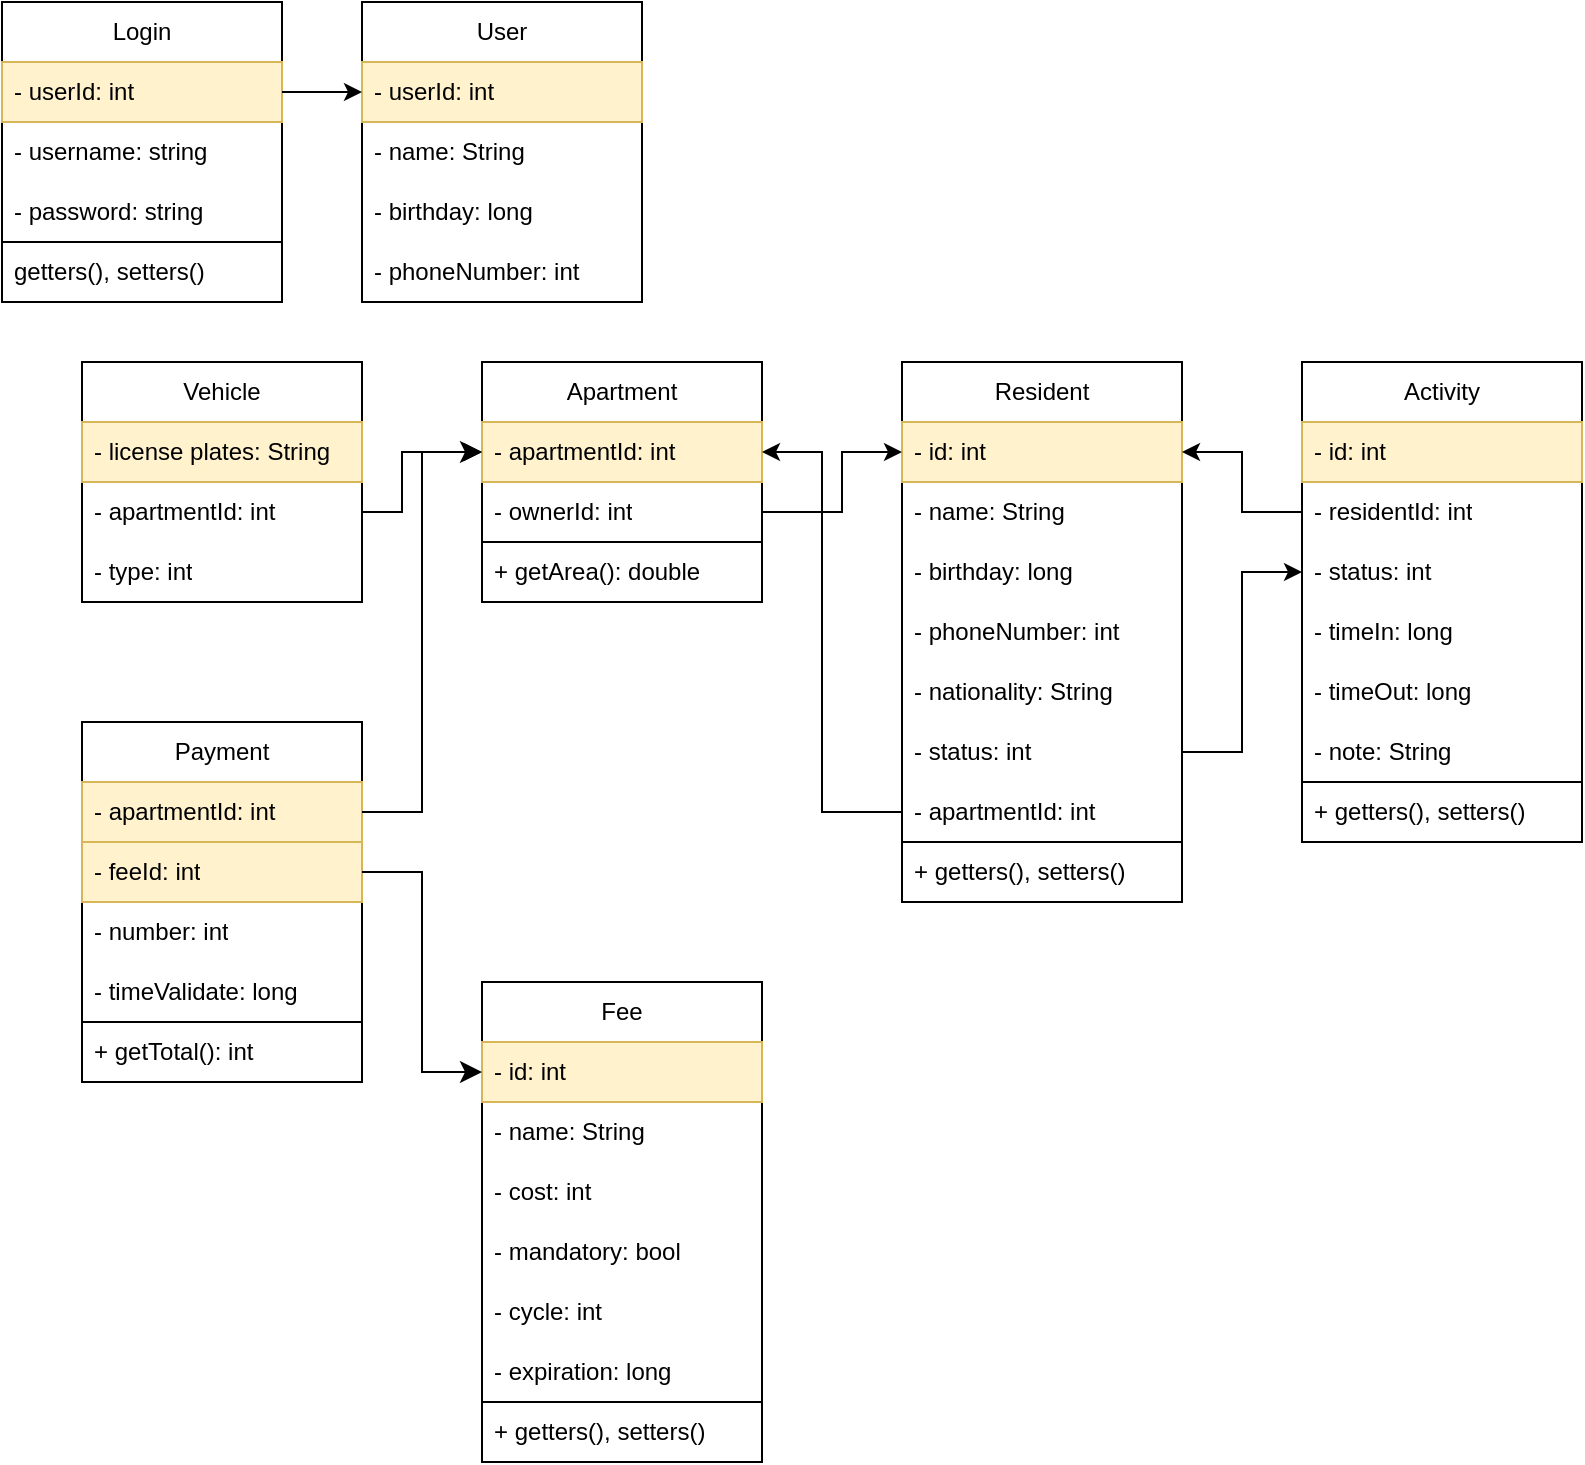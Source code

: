 <mxfile>
    <diagram id="C5RBs43oDa-KdzZeNtuy" name="Page-1">
        <mxGraphModel dx="1130" dy="468" grid="1" gridSize="10" guides="1" tooltips="1" connect="1" arrows="1" fold="1" page="1" pageScale="1" pageWidth="827" pageHeight="1169" math="0" shadow="0">
            <root>
                <mxCell id="WIyWlLk6GJQsqaUBKTNV-0"/>
                <mxCell id="WIyWlLk6GJQsqaUBKTNV-1" parent="WIyWlLk6GJQsqaUBKTNV-0"/>
                <mxCell id="ube41KZ-pM_Staa1vVAt-0" value="Login" style="swimlane;fontStyle=0;childLayout=stackLayout;horizontal=1;startSize=30;horizontalStack=0;resizeParent=1;resizeParentMax=0;resizeLast=0;collapsible=1;marginBottom=0;whiteSpace=wrap;html=1;" parent="WIyWlLk6GJQsqaUBKTNV-1" vertex="1">
                    <mxGeometry x="10" y="10" width="140" height="150" as="geometry">
                        <mxRectangle x="10" y="10" width="70" height="30" as="alternateBounds"/>
                    </mxGeometry>
                </mxCell>
                <mxCell id="ube41KZ-pM_Staa1vVAt-1" value="- userId: int" style="text;strokeColor=#d6b656;fillColor=#fff2cc;align=left;verticalAlign=middle;spacingLeft=4;spacingRight=4;overflow=hidden;points=[[0,0.5],[1,0.5]];portConstraint=eastwest;rotatable=0;whiteSpace=wrap;html=1;" parent="ube41KZ-pM_Staa1vVAt-0" vertex="1">
                    <mxGeometry y="30" width="140" height="30" as="geometry"/>
                </mxCell>
                <mxCell id="ube41KZ-pM_Staa1vVAt-2" value="- username: string" style="text;strokeColor=none;fillColor=none;align=left;verticalAlign=middle;spacingLeft=4;spacingRight=4;overflow=hidden;points=[[0,0.5],[1,0.5]];portConstraint=eastwest;rotatable=0;whiteSpace=wrap;html=1;" parent="ube41KZ-pM_Staa1vVAt-0" vertex="1">
                    <mxGeometry y="60" width="140" height="30" as="geometry"/>
                </mxCell>
                <mxCell id="ube41KZ-pM_Staa1vVAt-3" value="- password: string" style="text;strokeColor=none;fillColor=none;align=left;verticalAlign=middle;spacingLeft=4;spacingRight=4;overflow=hidden;points=[[0,0.5],[1,0.5]];portConstraint=eastwest;rotatable=0;whiteSpace=wrap;html=1;" parent="ube41KZ-pM_Staa1vVAt-0" vertex="1">
                    <mxGeometry y="90" width="140" height="30" as="geometry"/>
                </mxCell>
                <mxCell id="ube41KZ-pM_Staa1vVAt-18" value="" style="swimlane;startSize=0;" parent="ube41KZ-pM_Staa1vVAt-0" vertex="1">
                    <mxGeometry y="120" width="140" height="30" as="geometry"/>
                </mxCell>
                <mxCell id="ube41KZ-pM_Staa1vVAt-19" value="getters(), setters()" style="text;strokeColor=none;fillColor=none;align=left;verticalAlign=middle;spacingLeft=4;spacingRight=4;overflow=hidden;points=[[0,0.5],[1,0.5]];portConstraint=eastwest;rotatable=0;whiteSpace=wrap;html=1;" parent="ube41KZ-pM_Staa1vVAt-18" vertex="1">
                    <mxGeometry width="140" height="30" as="geometry"/>
                </mxCell>
                <mxCell id="ube41KZ-pM_Staa1vVAt-4" value="User" style="swimlane;fontStyle=0;childLayout=stackLayout;horizontal=1;startSize=30;horizontalStack=0;resizeParent=1;resizeParentMax=0;resizeLast=0;collapsible=1;marginBottom=0;whiteSpace=wrap;html=1;" parent="WIyWlLk6GJQsqaUBKTNV-1" vertex="1">
                    <mxGeometry x="190" y="10" width="140" height="150" as="geometry"/>
                </mxCell>
                <mxCell id="ube41KZ-pM_Staa1vVAt-5" value="- userId: int" style="text;strokeColor=#d6b656;fillColor=#fff2cc;align=left;verticalAlign=middle;spacingLeft=4;spacingRight=4;overflow=hidden;points=[[0,0.5],[1,0.5]];portConstraint=eastwest;rotatable=0;whiteSpace=wrap;html=1;" parent="ube41KZ-pM_Staa1vVAt-4" vertex="1">
                    <mxGeometry y="30" width="140" height="30" as="geometry"/>
                </mxCell>
                <mxCell id="ube41KZ-pM_Staa1vVAt-6" value="- name: String" style="text;strokeColor=none;fillColor=none;align=left;verticalAlign=middle;spacingLeft=4;spacingRight=4;overflow=hidden;points=[[0,0.5],[1,0.5]];portConstraint=eastwest;rotatable=0;whiteSpace=wrap;html=1;" parent="ube41KZ-pM_Staa1vVAt-4" vertex="1">
                    <mxGeometry y="60" width="140" height="30" as="geometry"/>
                </mxCell>
                <mxCell id="ube41KZ-pM_Staa1vVAt-7" value="- birthday: long" style="text;strokeColor=none;fillColor=none;align=left;verticalAlign=middle;spacingLeft=4;spacingRight=4;overflow=hidden;points=[[0,0.5],[1,0.5]];portConstraint=eastwest;rotatable=0;whiteSpace=wrap;html=1;" parent="ube41KZ-pM_Staa1vVAt-4" vertex="1">
                    <mxGeometry y="90" width="140" height="30" as="geometry"/>
                </mxCell>
                <mxCell id="ube41KZ-pM_Staa1vVAt-8" value="- phoneNumber: int" style="text;strokeColor=none;fillColor=none;align=left;verticalAlign=middle;spacingLeft=4;spacingRight=4;overflow=hidden;points=[[0,0.5],[1,0.5]];portConstraint=eastwest;rotatable=0;whiteSpace=wrap;html=1;" parent="ube41KZ-pM_Staa1vVAt-4" vertex="1">
                    <mxGeometry y="120" width="140" height="30" as="geometry"/>
                </mxCell>
                <mxCell id="ube41KZ-pM_Staa1vVAt-9" value="" style="edgeStyle=orthogonalEdgeStyle;rounded=0;orthogonalLoop=1;jettySize=auto;html=1;entryX=0;entryY=0.5;entryDx=0;entryDy=0;" parent="WIyWlLk6GJQsqaUBKTNV-1" source="ube41KZ-pM_Staa1vVAt-1" target="ube41KZ-pM_Staa1vVAt-5" edge="1">
                    <mxGeometry relative="1" as="geometry"/>
                </mxCell>
                <mxCell id="ube41KZ-pM_Staa1vVAt-10" value="Apartment" style="swimlane;fontStyle=0;childLayout=stackLayout;horizontal=1;startSize=30;horizontalStack=0;resizeParent=1;resizeParentMax=0;resizeLast=0;collapsible=1;marginBottom=0;whiteSpace=wrap;html=1;" parent="WIyWlLk6GJQsqaUBKTNV-1" vertex="1">
                    <mxGeometry x="250" y="190" width="140" height="120" as="geometry"/>
                </mxCell>
                <mxCell id="ube41KZ-pM_Staa1vVAt-11" value="- apartmentId: int" style="text;strokeColor=#d6b656;fillColor=#fff2cc;align=left;verticalAlign=middle;spacingLeft=4;spacingRight=4;overflow=hidden;points=[[0,0.5],[1,0.5]];portConstraint=eastwest;rotatable=0;whiteSpace=wrap;html=1;" parent="ube41KZ-pM_Staa1vVAt-10" vertex="1">
                    <mxGeometry y="30" width="140" height="30" as="geometry"/>
                </mxCell>
                <mxCell id="ube41KZ-pM_Staa1vVAt-13" value="- ownerId: int" style="text;strokeColor=none;fillColor=none;align=left;verticalAlign=middle;spacingLeft=4;spacingRight=4;overflow=hidden;points=[[0,0.5],[1,0.5]];portConstraint=eastwest;rotatable=0;whiteSpace=wrap;html=1;" parent="ube41KZ-pM_Staa1vVAt-10" vertex="1">
                    <mxGeometry y="60" width="140" height="30" as="geometry"/>
                </mxCell>
                <mxCell id="ube41KZ-pM_Staa1vVAt-20" value="" style="swimlane;startSize=0;" parent="ube41KZ-pM_Staa1vVAt-10" vertex="1">
                    <mxGeometry y="90" width="140" height="30" as="geometry"/>
                </mxCell>
                <mxCell id="ube41KZ-pM_Staa1vVAt-21" value="+ getArea(): double" style="text;strokeColor=none;fillColor=none;align=left;verticalAlign=middle;spacingLeft=4;spacingRight=4;overflow=hidden;points=[[0,0.5],[1,0.5]];portConstraint=eastwest;rotatable=0;whiteSpace=wrap;html=1;" parent="ube41KZ-pM_Staa1vVAt-20" vertex="1">
                    <mxGeometry width="140" height="30" as="geometry"/>
                </mxCell>
                <mxCell id="ube41KZ-pM_Staa1vVAt-22" value="Resident" style="swimlane;fontStyle=0;childLayout=stackLayout;horizontal=1;startSize=30;horizontalStack=0;resizeParent=1;resizeParentMax=0;resizeLast=0;collapsible=1;marginBottom=0;whiteSpace=wrap;html=1;" parent="WIyWlLk6GJQsqaUBKTNV-1" vertex="1">
                    <mxGeometry x="460" y="190" width="140" height="270" as="geometry"/>
                </mxCell>
                <mxCell id="ube41KZ-pM_Staa1vVAt-23" value="- id: int" style="text;strokeColor=#d6b656;fillColor=#fff2cc;align=left;verticalAlign=middle;spacingLeft=4;spacingRight=4;overflow=hidden;points=[[0,0.5],[1,0.5]];portConstraint=eastwest;rotatable=0;whiteSpace=wrap;html=1;" parent="ube41KZ-pM_Staa1vVAt-22" vertex="1">
                    <mxGeometry y="30" width="140" height="30" as="geometry"/>
                </mxCell>
                <mxCell id="ube41KZ-pM_Staa1vVAt-24" value="- name: String" style="text;strokeColor=none;fillColor=none;align=left;verticalAlign=middle;spacingLeft=4;spacingRight=4;overflow=hidden;points=[[0,0.5],[1,0.5]];portConstraint=eastwest;rotatable=0;whiteSpace=wrap;html=1;" parent="ube41KZ-pM_Staa1vVAt-22" vertex="1">
                    <mxGeometry y="60" width="140" height="30" as="geometry"/>
                </mxCell>
                <mxCell id="ube41KZ-pM_Staa1vVAt-25" value="- birthday: long" style="text;strokeColor=none;fillColor=none;align=left;verticalAlign=middle;spacingLeft=4;spacingRight=4;overflow=hidden;points=[[0,0.5],[1,0.5]];portConstraint=eastwest;rotatable=0;whiteSpace=wrap;html=1;" parent="ube41KZ-pM_Staa1vVAt-22" vertex="1">
                    <mxGeometry y="90" width="140" height="30" as="geometry"/>
                </mxCell>
                <mxCell id="ube41KZ-pM_Staa1vVAt-27" value="- phoneNumber: int" style="text;strokeColor=none;fillColor=none;align=left;verticalAlign=middle;spacingLeft=4;spacingRight=4;overflow=hidden;points=[[0,0.5],[1,0.5]];portConstraint=eastwest;rotatable=0;whiteSpace=wrap;html=1;" parent="ube41KZ-pM_Staa1vVAt-22" vertex="1">
                    <mxGeometry y="120" width="140" height="30" as="geometry"/>
                </mxCell>
                <mxCell id="ube41KZ-pM_Staa1vVAt-34" value="- nationality: String" style="text;strokeColor=none;fillColor=none;align=left;verticalAlign=middle;spacingLeft=4;spacingRight=4;overflow=hidden;points=[[0,0.5],[1,0.5]];portConstraint=eastwest;rotatable=0;whiteSpace=wrap;html=1;" parent="ube41KZ-pM_Staa1vVAt-22" vertex="1">
                    <mxGeometry y="150" width="140" height="30" as="geometry"/>
                </mxCell>
                <mxCell id="ube41KZ-pM_Staa1vVAt-36" value="- status: int" style="text;strokeColor=none;fillColor=none;align=left;verticalAlign=middle;spacingLeft=4;spacingRight=4;overflow=hidden;points=[[0,0.5],[1,0.5]];portConstraint=eastwest;rotatable=0;whiteSpace=wrap;html=1;" parent="ube41KZ-pM_Staa1vVAt-22" vertex="1">
                    <mxGeometry y="180" width="140" height="30" as="geometry"/>
                </mxCell>
                <mxCell id="ube41KZ-pM_Staa1vVAt-29" value="- apartmentId: int" style="text;strokeColor=none;fillColor=none;align=left;verticalAlign=middle;spacingLeft=4;spacingRight=4;overflow=hidden;points=[[0,0.5],[1,0.5]];portConstraint=eastwest;rotatable=0;whiteSpace=wrap;html=1;" parent="ube41KZ-pM_Staa1vVAt-22" vertex="1">
                    <mxGeometry y="210" width="140" height="30" as="geometry"/>
                </mxCell>
                <mxCell id="ube41KZ-pM_Staa1vVAt-78" value="" style="swimlane;startSize=0;" parent="ube41KZ-pM_Staa1vVAt-22" vertex="1">
                    <mxGeometry y="240" width="140" height="30" as="geometry"/>
                </mxCell>
                <mxCell id="ube41KZ-pM_Staa1vVAt-79" value="+ getters(), setters()" style="text;strokeColor=none;fillColor=none;align=left;verticalAlign=middle;spacingLeft=4;spacingRight=4;overflow=hidden;points=[[0,0.5],[1,0.5]];portConstraint=eastwest;rotatable=0;whiteSpace=wrap;html=1;" parent="ube41KZ-pM_Staa1vVAt-78" vertex="1">
                    <mxGeometry width="140" height="30" as="geometry"/>
                </mxCell>
                <mxCell id="ube41KZ-pM_Staa1vVAt-28" value="" style="edgeStyle=orthogonalEdgeStyle;rounded=0;orthogonalLoop=1;jettySize=auto;html=1;entryX=0;entryY=0.5;entryDx=0;entryDy=0;exitX=1;exitY=0.5;exitDx=0;exitDy=0;" parent="WIyWlLk6GJQsqaUBKTNV-1" source="ube41KZ-pM_Staa1vVAt-13" target="ube41KZ-pM_Staa1vVAt-23" edge="1">
                    <mxGeometry relative="1" as="geometry">
                        <Array as="points">
                            <mxPoint x="430" y="265"/>
                            <mxPoint x="430" y="235"/>
                        </Array>
                    </mxGeometry>
                </mxCell>
                <mxCell id="ube41KZ-pM_Staa1vVAt-31" value="" style="edgeStyle=orthogonalEdgeStyle;rounded=0;orthogonalLoop=1;jettySize=auto;html=1;entryX=1;entryY=0.5;entryDx=0;entryDy=0;" parent="WIyWlLk6GJQsqaUBKTNV-1" source="ube41KZ-pM_Staa1vVAt-29" target="ube41KZ-pM_Staa1vVAt-11" edge="1">
                    <mxGeometry relative="1" as="geometry">
                        <Array as="points">
                            <mxPoint x="420" y="415"/>
                            <mxPoint x="420" y="235"/>
                        </Array>
                    </mxGeometry>
                </mxCell>
                <mxCell id="ube41KZ-pM_Staa1vVAt-37" value="Activity" style="swimlane;fontStyle=0;childLayout=stackLayout;horizontal=1;startSize=30;horizontalStack=0;resizeParent=1;resizeParentMax=0;resizeLast=0;collapsible=1;marginBottom=0;whiteSpace=wrap;html=1;" parent="WIyWlLk6GJQsqaUBKTNV-1" vertex="1">
                    <mxGeometry x="660" y="190" width="140" height="240" as="geometry"/>
                </mxCell>
                <mxCell id="ube41KZ-pM_Staa1vVAt-38" value="- id: int" style="text;strokeColor=#d6b656;fillColor=#fff2cc;align=left;verticalAlign=middle;spacingLeft=4;spacingRight=4;overflow=hidden;points=[[0,0.5],[1,0.5]];portConstraint=eastwest;rotatable=0;whiteSpace=wrap;html=1;" parent="ube41KZ-pM_Staa1vVAt-37" vertex="1">
                    <mxGeometry y="30" width="140" height="30" as="geometry"/>
                </mxCell>
                <mxCell id="ube41KZ-pM_Staa1vVAt-39" value="- residentId: int" style="text;strokeColor=none;fillColor=none;align=left;verticalAlign=middle;spacingLeft=4;spacingRight=4;overflow=hidden;points=[[0,0.5],[1,0.5]];portConstraint=eastwest;rotatable=0;whiteSpace=wrap;html=1;" parent="ube41KZ-pM_Staa1vVAt-37" vertex="1">
                    <mxGeometry y="60" width="140" height="30" as="geometry"/>
                </mxCell>
                <mxCell id="ube41KZ-pM_Staa1vVAt-40" value="- status: int" style="text;strokeColor=none;fillColor=none;align=left;verticalAlign=middle;spacingLeft=4;spacingRight=4;overflow=hidden;points=[[0,0.5],[1,0.5]];portConstraint=eastwest;rotatable=0;whiteSpace=wrap;html=1;" parent="ube41KZ-pM_Staa1vVAt-37" vertex="1">
                    <mxGeometry y="90" width="140" height="30" as="geometry"/>
                </mxCell>
                <mxCell id="ube41KZ-pM_Staa1vVAt-41" value="- timeIn: long" style="text;strokeColor=none;fillColor=none;align=left;verticalAlign=middle;spacingLeft=4;spacingRight=4;overflow=hidden;points=[[0,0.5],[1,0.5]];portConstraint=eastwest;rotatable=0;whiteSpace=wrap;html=1;" parent="ube41KZ-pM_Staa1vVAt-37" vertex="1">
                    <mxGeometry y="120" width="140" height="30" as="geometry"/>
                </mxCell>
                <mxCell id="ube41KZ-pM_Staa1vVAt-42" value="- timeOut: long" style="text;strokeColor=none;fillColor=none;align=left;verticalAlign=middle;spacingLeft=4;spacingRight=4;overflow=hidden;points=[[0,0.5],[1,0.5]];portConstraint=eastwest;rotatable=0;whiteSpace=wrap;html=1;" parent="ube41KZ-pM_Staa1vVAt-37" vertex="1">
                    <mxGeometry y="150" width="140" height="30" as="geometry"/>
                </mxCell>
                <mxCell id="ube41KZ-pM_Staa1vVAt-43" value="- note: String" style="text;strokeColor=none;fillColor=none;align=left;verticalAlign=middle;spacingLeft=4;spacingRight=4;overflow=hidden;points=[[0,0.5],[1,0.5]];portConstraint=eastwest;rotatable=0;whiteSpace=wrap;html=1;" parent="ube41KZ-pM_Staa1vVAt-37" vertex="1">
                    <mxGeometry y="180" width="140" height="30" as="geometry"/>
                </mxCell>
                <mxCell id="ube41KZ-pM_Staa1vVAt-45" value="" style="swimlane;startSize=0;" parent="ube41KZ-pM_Staa1vVAt-37" vertex="1">
                    <mxGeometry y="210" width="140" height="30" as="geometry"/>
                </mxCell>
                <mxCell id="ube41KZ-pM_Staa1vVAt-46" value="+ getters(), setters()" style="text;strokeColor=none;fillColor=none;align=left;verticalAlign=middle;spacingLeft=4;spacingRight=4;overflow=hidden;points=[[0,0.5],[1,0.5]];portConstraint=eastwest;rotatable=0;whiteSpace=wrap;html=1;" parent="ube41KZ-pM_Staa1vVAt-45" vertex="1">
                    <mxGeometry width="140" height="30" as="geometry"/>
                </mxCell>
                <mxCell id="ube41KZ-pM_Staa1vVAt-47" value="" style="edgeStyle=orthogonalEdgeStyle;rounded=0;orthogonalLoop=1;jettySize=auto;html=1;entryX=1;entryY=0.5;entryDx=0;entryDy=0;" parent="WIyWlLk6GJQsqaUBKTNV-1" source="ube41KZ-pM_Staa1vVAt-39" target="ube41KZ-pM_Staa1vVAt-23" edge="1">
                    <mxGeometry relative="1" as="geometry"/>
                </mxCell>
                <mxCell id="ube41KZ-pM_Staa1vVAt-48" value="" style="edgeStyle=orthogonalEdgeStyle;rounded=0;orthogonalLoop=1;jettySize=auto;html=1;entryX=0;entryY=0.5;entryDx=0;entryDy=0;" parent="WIyWlLk6GJQsqaUBKTNV-1" source="ube41KZ-pM_Staa1vVAt-36" target="ube41KZ-pM_Staa1vVAt-40" edge="1">
                    <mxGeometry relative="1" as="geometry"/>
                </mxCell>
                <mxCell id="ube41KZ-pM_Staa1vVAt-49" value="Fee" style="swimlane;fontStyle=0;childLayout=stackLayout;horizontal=1;startSize=30;horizontalStack=0;resizeParent=1;resizeParentMax=0;resizeLast=0;collapsible=1;marginBottom=0;whiteSpace=wrap;html=1;" parent="WIyWlLk6GJQsqaUBKTNV-1" vertex="1">
                    <mxGeometry x="250" y="500" width="140" height="240" as="geometry"/>
                </mxCell>
                <mxCell id="ube41KZ-pM_Staa1vVAt-50" value="- id: int" style="text;strokeColor=#d6b656;fillColor=#fff2cc;align=left;verticalAlign=middle;spacingLeft=4;spacingRight=4;overflow=hidden;points=[[0,0.5],[1,0.5]];portConstraint=eastwest;rotatable=0;whiteSpace=wrap;html=1;" parent="ube41KZ-pM_Staa1vVAt-49" vertex="1">
                    <mxGeometry y="30" width="140" height="30" as="geometry"/>
                </mxCell>
                <mxCell id="ube41KZ-pM_Staa1vVAt-51" value="- name: String" style="text;strokeColor=none;fillColor=none;align=left;verticalAlign=middle;spacingLeft=4;spacingRight=4;overflow=hidden;points=[[0,0.5],[1,0.5]];portConstraint=eastwest;rotatable=0;whiteSpace=wrap;html=1;" parent="ube41KZ-pM_Staa1vVAt-49" vertex="1">
                    <mxGeometry y="60" width="140" height="30" as="geometry"/>
                </mxCell>
                <mxCell id="ube41KZ-pM_Staa1vVAt-52" value="- cost: int" style="text;strokeColor=none;fillColor=none;align=left;verticalAlign=middle;spacingLeft=4;spacingRight=4;overflow=hidden;points=[[0,0.5],[1,0.5]];portConstraint=eastwest;rotatable=0;whiteSpace=wrap;html=1;" parent="ube41KZ-pM_Staa1vVAt-49" vertex="1">
                    <mxGeometry y="90" width="140" height="30" as="geometry"/>
                </mxCell>
                <mxCell id="ube41KZ-pM_Staa1vVAt-54" value="- mandatory: bool" style="text;strokeColor=none;fillColor=none;align=left;verticalAlign=middle;spacingLeft=4;spacingRight=4;overflow=hidden;points=[[0,0.5],[1,0.5]];portConstraint=eastwest;rotatable=0;whiteSpace=wrap;html=1;" parent="ube41KZ-pM_Staa1vVAt-49" vertex="1">
                    <mxGeometry y="120" width="140" height="30" as="geometry"/>
                </mxCell>
                <mxCell id="5binQxm3et3sKFDDVR1z-0" value="- cycle: int" style="text;strokeColor=none;fillColor=none;align=left;verticalAlign=middle;spacingLeft=4;spacingRight=4;overflow=hidden;points=[[0,0.5],[1,0.5]];portConstraint=eastwest;rotatable=0;whiteSpace=wrap;html=1;" parent="ube41KZ-pM_Staa1vVAt-49" vertex="1">
                    <mxGeometry y="150" width="140" height="30" as="geometry"/>
                </mxCell>
                <mxCell id="ube41KZ-pM_Staa1vVAt-59" value="- expiration: long" style="text;strokeColor=none;fillColor=none;align=left;verticalAlign=middle;spacingLeft=4;spacingRight=4;overflow=hidden;points=[[0,0.5],[1,0.5]];portConstraint=eastwest;rotatable=0;whiteSpace=wrap;html=1;" parent="ube41KZ-pM_Staa1vVAt-49" vertex="1">
                    <mxGeometry y="180" width="140" height="30" as="geometry"/>
                </mxCell>
                <mxCell id="ube41KZ-pM_Staa1vVAt-80" value="" style="swimlane;startSize=0;" parent="ube41KZ-pM_Staa1vVAt-49" vertex="1">
                    <mxGeometry y="210" width="140" height="30" as="geometry"/>
                </mxCell>
                <mxCell id="ube41KZ-pM_Staa1vVAt-81" value="+ getters(), setters()" style="text;strokeColor=none;fillColor=none;align=left;verticalAlign=middle;spacingLeft=4;spacingRight=4;overflow=hidden;points=[[0,0.5],[1,0.5]];portConstraint=eastwest;rotatable=0;whiteSpace=wrap;html=1;" parent="ube41KZ-pM_Staa1vVAt-80" vertex="1">
                    <mxGeometry width="140" height="30" as="geometry"/>
                </mxCell>
                <mxCell id="ube41KZ-pM_Staa1vVAt-55" value="Payment" style="swimlane;fontStyle=0;childLayout=stackLayout;horizontal=1;startSize=30;horizontalStack=0;resizeParent=1;resizeParentMax=0;resizeLast=0;collapsible=1;marginBottom=0;whiteSpace=wrap;html=1;" parent="WIyWlLk6GJQsqaUBKTNV-1" vertex="1">
                    <mxGeometry x="50" y="370" width="140" height="180" as="geometry"/>
                </mxCell>
                <mxCell id="ube41KZ-pM_Staa1vVAt-56" value="- apartmentId: int" style="text;strokeColor=#d6b656;fillColor=#fff2cc;align=left;verticalAlign=middle;spacingLeft=4;spacingRight=4;overflow=hidden;points=[[0,0.5],[1,0.5]];portConstraint=eastwest;rotatable=0;whiteSpace=wrap;html=1;" parent="ube41KZ-pM_Staa1vVAt-55" vertex="1">
                    <mxGeometry y="30" width="140" height="30" as="geometry"/>
                </mxCell>
                <mxCell id="ube41KZ-pM_Staa1vVAt-58" value="- feeId: int" style="text;strokeColor=#d6b656;fillColor=#fff2cc;align=left;verticalAlign=middle;spacingLeft=4;spacingRight=4;overflow=hidden;points=[[0,0.5],[1,0.5]];portConstraint=eastwest;rotatable=0;whiteSpace=wrap;html=1;" parent="ube41KZ-pM_Staa1vVAt-55" vertex="1">
                    <mxGeometry y="60" width="140" height="30" as="geometry"/>
                </mxCell>
                <mxCell id="ube41KZ-pM_Staa1vVAt-77" value="- number: int" style="text;strokeColor=none;fillColor=none;align=left;verticalAlign=middle;spacingLeft=4;spacingRight=4;overflow=hidden;points=[[0,0.5],[1,0.5]];portConstraint=eastwest;rotatable=0;whiteSpace=wrap;html=1;" parent="ube41KZ-pM_Staa1vVAt-55" vertex="1">
                    <mxGeometry y="90" width="140" height="30" as="geometry"/>
                </mxCell>
                <mxCell id="ube41KZ-pM_Staa1vVAt-61" value="- timeValidate: long" style="text;strokeColor=none;fillColor=none;align=left;verticalAlign=middle;spacingLeft=4;spacingRight=4;overflow=hidden;points=[[0,0.5],[1,0.5]];portConstraint=eastwest;rotatable=0;whiteSpace=wrap;html=1;" parent="ube41KZ-pM_Staa1vVAt-55" vertex="1">
                    <mxGeometry y="120" width="140" height="30" as="geometry"/>
                </mxCell>
                <mxCell id="ube41KZ-pM_Staa1vVAt-62" value="" style="swimlane;startSize=0;" parent="ube41KZ-pM_Staa1vVAt-55" vertex="1">
                    <mxGeometry y="150" width="140" height="30" as="geometry"/>
                </mxCell>
                <mxCell id="ube41KZ-pM_Staa1vVAt-63" value="+ getTotal(): int" style="text;strokeColor=none;fillColor=none;align=left;verticalAlign=middle;spacingLeft=4;spacingRight=4;overflow=hidden;points=[[0,0.5],[1,0.5]];portConstraint=eastwest;rotatable=0;whiteSpace=wrap;html=1;" parent="ube41KZ-pM_Staa1vVAt-62" vertex="1">
                    <mxGeometry width="140" height="30" as="geometry"/>
                </mxCell>
                <mxCell id="ube41KZ-pM_Staa1vVAt-73" value="" style="edgeStyle=elbowEdgeStyle;elbow=horizontal;endArrow=classic;html=1;curved=0;rounded=0;endSize=8;startSize=8;exitX=1;exitY=0.5;exitDx=0;exitDy=0;exitPerimeter=0;entryX=0;entryY=0.5;entryDx=0;entryDy=0;" parent="WIyWlLk6GJQsqaUBKTNV-1" source="ube41KZ-pM_Staa1vVAt-56" target="ube41KZ-pM_Staa1vVAt-11" edge="1">
                    <mxGeometry width="50" height="50" relative="1" as="geometry">
                        <mxPoint x="320" y="400" as="sourcePoint"/>
                        <mxPoint x="370" y="350" as="targetPoint"/>
                    </mxGeometry>
                </mxCell>
                <mxCell id="ube41KZ-pM_Staa1vVAt-75" value="" style="edgeStyle=elbowEdgeStyle;elbow=horizontal;endArrow=classic;html=1;curved=0;rounded=0;endSize=8;startSize=8;exitX=1;exitY=0.5;exitDx=0;exitDy=0;entryX=0;entryY=0.5;entryDx=0;entryDy=0;" parent="WIyWlLk6GJQsqaUBKTNV-1" source="ube41KZ-pM_Staa1vVAt-58" target="ube41KZ-pM_Staa1vVAt-50" edge="1">
                    <mxGeometry width="50" height="50" relative="1" as="geometry">
                        <mxPoint x="320" y="400" as="sourcePoint"/>
                        <mxPoint x="370" y="350" as="targetPoint"/>
                    </mxGeometry>
                </mxCell>
                <mxCell id="mqN2YdfESW6i_3MWsa1V-0" value="Vehicle" style="swimlane;fontStyle=0;childLayout=stackLayout;horizontal=1;startSize=30;horizontalStack=0;resizeParent=1;resizeParentMax=0;resizeLast=0;collapsible=1;marginBottom=0;whiteSpace=wrap;html=1;" parent="WIyWlLk6GJQsqaUBKTNV-1" vertex="1">
                    <mxGeometry x="50" y="190" width="140" height="120" as="geometry"/>
                </mxCell>
                <mxCell id="mqN2YdfESW6i_3MWsa1V-1" value="- license plates: String" style="text;strokeColor=#d6b656;fillColor=#fff2cc;align=left;verticalAlign=middle;spacingLeft=4;spacingRight=4;overflow=hidden;points=[[0,0.5],[1,0.5]];portConstraint=eastwest;rotatable=0;whiteSpace=wrap;html=1;" parent="mqN2YdfESW6i_3MWsa1V-0" vertex="1">
                    <mxGeometry y="30" width="140" height="30" as="geometry"/>
                </mxCell>
                <mxCell id="mqN2YdfESW6i_3MWsa1V-2" value="- apartmentId: int" style="text;strokeColor=none;fillColor=none;align=left;verticalAlign=middle;spacingLeft=4;spacingRight=4;overflow=hidden;points=[[0,0.5],[1,0.5]];portConstraint=eastwest;rotatable=0;whiteSpace=wrap;html=1;" parent="mqN2YdfESW6i_3MWsa1V-0" vertex="1">
                    <mxGeometry y="60" width="140" height="30" as="geometry"/>
                </mxCell>
                <mxCell id="mqN2YdfESW6i_3MWsa1V-3" value="- type: int" style="text;strokeColor=none;fillColor=none;align=left;verticalAlign=middle;spacingLeft=4;spacingRight=4;overflow=hidden;points=[[0,0.5],[1,0.5]];portConstraint=eastwest;rotatable=0;whiteSpace=wrap;html=1;" parent="mqN2YdfESW6i_3MWsa1V-0" vertex="1">
                    <mxGeometry y="90" width="140" height="30" as="geometry"/>
                </mxCell>
                <mxCell id="zt0PeNUm9Ij2onlLmIkz-0" value="" style="edgeStyle=orthogonalEdgeStyle;rounded=0;orthogonalLoop=1;jettySize=auto;html=1;entryX=0;entryY=0.5;entryDx=0;entryDy=0;" parent="WIyWlLk6GJQsqaUBKTNV-1" source="mqN2YdfESW6i_3MWsa1V-2" target="ube41KZ-pM_Staa1vVAt-11" edge="1">
                    <mxGeometry relative="1" as="geometry">
                        <Array as="points">
                            <mxPoint x="210" y="265"/>
                            <mxPoint x="210" y="235"/>
                        </Array>
                    </mxGeometry>
                </mxCell>
            </root>
        </mxGraphModel>
    </diagram>
</mxfile>